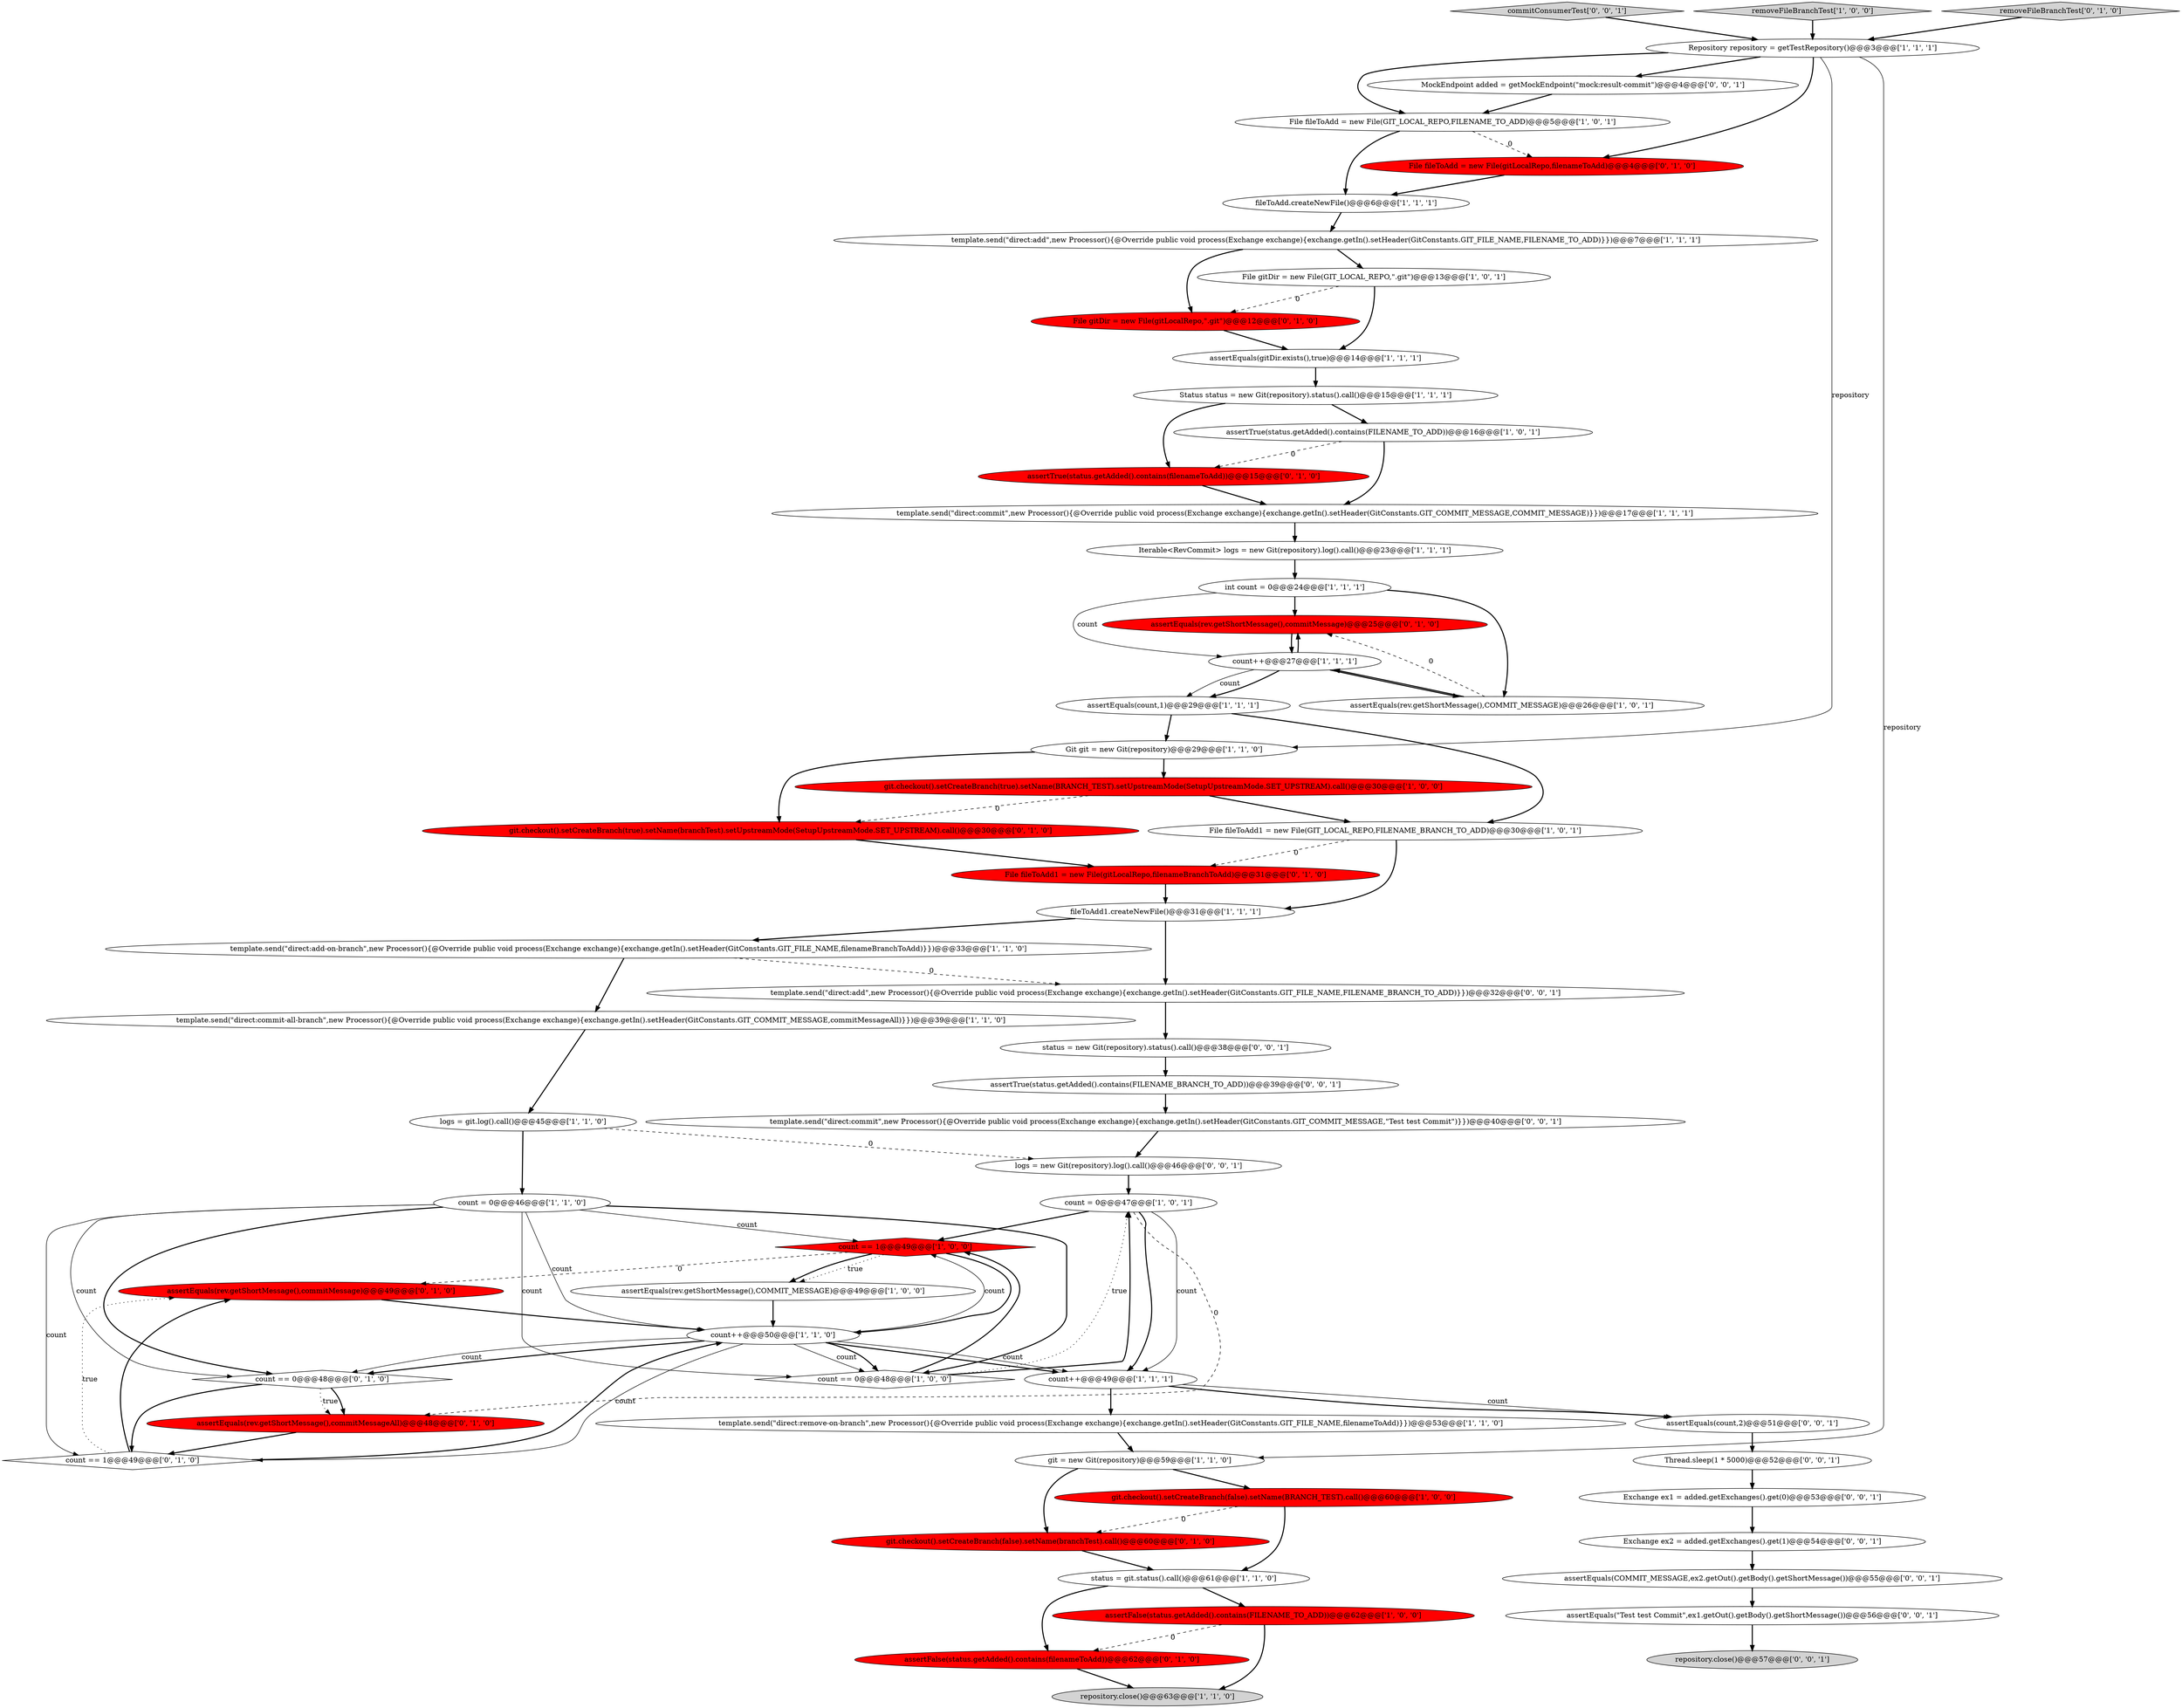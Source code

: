 digraph {
41 [style = filled, label = "File fileToAdd = new File(gitLocalRepo,filenameToAdd)@@@4@@@['0', '1', '0']", fillcolor = red, shape = ellipse image = "AAA1AAABBB2BBB"];
9 [style = filled, label = "template.send(\"direct:commit\",new Processor(){@Override public void process(Exchange exchange){exchange.getIn().setHeader(GitConstants.GIT_COMMIT_MESSAGE,COMMIT_MESSAGE)}})@@@17@@@['1', '1', '1']", fillcolor = white, shape = ellipse image = "AAA0AAABBB1BBB"];
12 [style = filled, label = "template.send(\"direct:add\",new Processor(){@Override public void process(Exchange exchange){exchange.getIn().setHeader(GitConstants.GIT_FILE_NAME,FILENAME_TO_ADD)}})@@@7@@@['1', '1', '1']", fillcolor = white, shape = ellipse image = "AAA0AAABBB1BBB"];
23 [style = filled, label = "status = git.status().call()@@@61@@@['1', '1', '0']", fillcolor = white, shape = ellipse image = "AAA0AAABBB1BBB"];
32 [style = filled, label = "Git git = new Git(repository)@@@29@@@['1', '1', '0']", fillcolor = white, shape = ellipse image = "AAA0AAABBB1BBB"];
47 [style = filled, label = "assertEquals(rev.getShortMessage(),commitMessage)@@@25@@@['0', '1', '0']", fillcolor = red, shape = ellipse image = "AAA1AAABBB2BBB"];
15 [style = filled, label = "count = 0@@@47@@@['1', '0', '1']", fillcolor = white, shape = ellipse image = "AAA0AAABBB1BBB"];
44 [style = filled, label = "assertFalse(status.getAdded().contains(filenameToAdd))@@@62@@@['0', '1', '0']", fillcolor = red, shape = ellipse image = "AAA1AAABBB2BBB"];
36 [style = filled, label = "assertEquals(rev.getShortMessage(),commitMessage)@@@49@@@['0', '1', '0']", fillcolor = red, shape = ellipse image = "AAA1AAABBB2BBB"];
50 [style = filled, label = "commitConsumerTest['0', '0', '1']", fillcolor = lightgray, shape = diamond image = "AAA0AAABBB3BBB"];
14 [style = filled, label = "Status status = new Git(repository).status().call()@@@15@@@['1', '1', '1']", fillcolor = white, shape = ellipse image = "AAA0AAABBB1BBB"];
24 [style = filled, label = "removeFileBranchTest['1', '0', '0']", fillcolor = lightgray, shape = diamond image = "AAA0AAABBB1BBB"];
6 [style = filled, label = "assertEquals(rev.getShortMessage(),COMMIT_MESSAGE)@@@49@@@['1', '0', '0']", fillcolor = white, shape = ellipse image = "AAA0AAABBB1BBB"];
18 [style = filled, label = "git = new Git(repository)@@@59@@@['1', '1', '0']", fillcolor = white, shape = ellipse image = "AAA0AAABBB1BBB"];
61 [style = filled, label = "Exchange ex2 = added.getExchanges().get(1)@@@54@@@['0', '0', '1']", fillcolor = white, shape = ellipse image = "AAA0AAABBB3BBB"];
49 [style = filled, label = "MockEndpoint added = getMockEndpoint(\"mock:result-commit\")@@@4@@@['0', '0', '1']", fillcolor = white, shape = ellipse image = "AAA0AAABBB3BBB"];
48 [style = filled, label = "logs = new Git(repository).log().call()@@@46@@@['0', '0', '1']", fillcolor = white, shape = ellipse image = "AAA0AAABBB3BBB"];
27 [style = filled, label = "template.send(\"direct:commit-all-branch\",new Processor(){@Override public void process(Exchange exchange){exchange.getIn().setHeader(GitConstants.GIT_COMMIT_MESSAGE,commitMessageAll)}})@@@39@@@['1', '1', '0']", fillcolor = white, shape = ellipse image = "AAA0AAABBB1BBB"];
51 [style = filled, label = "status = new Git(repository).status().call()@@@38@@@['0', '0', '1']", fillcolor = white, shape = ellipse image = "AAA0AAABBB3BBB"];
39 [style = filled, label = "git.checkout().setCreateBranch(true).setName(branchTest).setUpstreamMode(SetupUpstreamMode.SET_UPSTREAM).call()@@@30@@@['0', '1', '0']", fillcolor = red, shape = ellipse image = "AAA1AAABBB2BBB"];
4 [style = filled, label = "File gitDir = new File(GIT_LOCAL_REPO,\".git\")@@@13@@@['1', '0', '1']", fillcolor = white, shape = ellipse image = "AAA0AAABBB1BBB"];
53 [style = filled, label = "assertEquals(count,2)@@@51@@@['0', '0', '1']", fillcolor = white, shape = ellipse image = "AAA0AAABBB3BBB"];
22 [style = filled, label = "count++@@@50@@@['1', '1', '0']", fillcolor = white, shape = ellipse image = "AAA0AAABBB1BBB"];
57 [style = filled, label = "template.send(\"direct:add\",new Processor(){@Override public void process(Exchange exchange){exchange.getIn().setHeader(GitConstants.GIT_FILE_NAME,FILENAME_BRANCH_TO_ADD)}})@@@32@@@['0', '0', '1']", fillcolor = white, shape = ellipse image = "AAA0AAABBB3BBB"];
52 [style = filled, label = "Thread.sleep(1 * 5000)@@@52@@@['0', '0', '1']", fillcolor = white, shape = ellipse image = "AAA0AAABBB3BBB"];
60 [style = filled, label = "assertTrue(status.getAdded().contains(FILENAME_BRANCH_TO_ADD))@@@39@@@['0', '0', '1']", fillcolor = white, shape = ellipse image = "AAA0AAABBB3BBB"];
10 [style = filled, label = "template.send(\"direct:add-on-branch\",new Processor(){@Override public void process(Exchange exchange){exchange.getIn().setHeader(GitConstants.GIT_FILE_NAME,filenameBranchToAdd)}})@@@33@@@['1', '1', '0']", fillcolor = white, shape = ellipse image = "AAA0AAABBB1BBB"];
5 [style = filled, label = "File fileToAdd1 = new File(GIT_LOCAL_REPO,FILENAME_BRANCH_TO_ADD)@@@30@@@['1', '0', '1']", fillcolor = white, shape = ellipse image = "AAA0AAABBB1BBB"];
21 [style = filled, label = "assertEquals(gitDir.exists(),true)@@@14@@@['1', '1', '1']", fillcolor = white, shape = ellipse image = "AAA0AAABBB1BBB"];
26 [style = filled, label = "int count = 0@@@24@@@['1', '1', '1']", fillcolor = white, shape = ellipse image = "AAA0AAABBB1BBB"];
1 [style = filled, label = "template.send(\"direct:remove-on-branch\",new Processor(){@Override public void process(Exchange exchange){exchange.getIn().setHeader(GitConstants.GIT_FILE_NAME,filenameToAdd)}})@@@53@@@['1', '1', '0']", fillcolor = white, shape = ellipse image = "AAA0AAABBB1BBB"];
38 [style = filled, label = "count == 0@@@48@@@['0', '1', '0']", fillcolor = white, shape = diamond image = "AAA0AAABBB2BBB"];
58 [style = filled, label = "assertEquals(COMMIT_MESSAGE,ex2.getOut().getBody().getShortMessage())@@@55@@@['0', '0', '1']", fillcolor = white, shape = ellipse image = "AAA0AAABBB3BBB"];
28 [style = filled, label = "assertEquals(rev.getShortMessage(),COMMIT_MESSAGE)@@@26@@@['1', '0', '1']", fillcolor = white, shape = ellipse image = "AAA0AAABBB1BBB"];
7 [style = filled, label = "count++@@@49@@@['1', '1', '1']", fillcolor = white, shape = ellipse image = "AAA0AAABBB1BBB"];
29 [style = filled, label = "logs = git.log().call()@@@45@@@['1', '1', '0']", fillcolor = white, shape = ellipse image = "AAA0AAABBB1BBB"];
31 [style = filled, label = "repository.close()@@@63@@@['1', '1', '0']", fillcolor = lightgray, shape = ellipse image = "AAA0AAABBB1BBB"];
3 [style = filled, label = "Repository repository = getTestRepository()@@@3@@@['1', '1', '1']", fillcolor = white, shape = ellipse image = "AAA0AAABBB1BBB"];
16 [style = filled, label = "fileToAdd1.createNewFile()@@@31@@@['1', '1', '1']", fillcolor = white, shape = ellipse image = "AAA0AAABBB1BBB"];
45 [style = filled, label = "File gitDir = new File(gitLocalRepo,\".git\")@@@12@@@['0', '1', '0']", fillcolor = red, shape = ellipse image = "AAA1AAABBB2BBB"];
0 [style = filled, label = "git.checkout().setCreateBranch(false).setName(BRANCH_TEST).call()@@@60@@@['1', '0', '0']", fillcolor = red, shape = ellipse image = "AAA1AAABBB1BBB"];
13 [style = filled, label = "count == 1@@@49@@@['1', '0', '0']", fillcolor = red, shape = diamond image = "AAA1AAABBB1BBB"];
35 [style = filled, label = "count == 1@@@49@@@['0', '1', '0']", fillcolor = white, shape = diamond image = "AAA0AAABBB2BBB"];
34 [style = filled, label = "git.checkout().setCreateBranch(true).setName(BRANCH_TEST).setUpstreamMode(SetupUpstreamMode.SET_UPSTREAM).call()@@@30@@@['1', '0', '0']", fillcolor = red, shape = ellipse image = "AAA1AAABBB1BBB"];
42 [style = filled, label = "removeFileBranchTest['0', '1', '0']", fillcolor = lightgray, shape = diamond image = "AAA0AAABBB2BBB"];
43 [style = filled, label = "git.checkout().setCreateBranch(false).setName(branchTest).call()@@@60@@@['0', '1', '0']", fillcolor = red, shape = ellipse image = "AAA1AAABBB2BBB"];
20 [style = filled, label = "assertTrue(status.getAdded().contains(FILENAME_TO_ADD))@@@16@@@['1', '0', '1']", fillcolor = white, shape = ellipse image = "AAA0AAABBB1BBB"];
11 [style = filled, label = "assertEquals(count,1)@@@29@@@['1', '1', '1']", fillcolor = white, shape = ellipse image = "AAA0AAABBB1BBB"];
59 [style = filled, label = "assertEquals(\"Test test Commit\",ex1.getOut().getBody().getShortMessage())@@@56@@@['0', '0', '1']", fillcolor = white, shape = ellipse image = "AAA0AAABBB3BBB"];
8 [style = filled, label = "count == 0@@@48@@@['1', '0', '0']", fillcolor = white, shape = diamond image = "AAA0AAABBB1BBB"];
40 [style = filled, label = "assertEquals(rev.getShortMessage(),commitMessageAll)@@@48@@@['0', '1', '0']", fillcolor = red, shape = ellipse image = "AAA1AAABBB2BBB"];
17 [style = filled, label = "count++@@@27@@@['1', '1', '1']", fillcolor = white, shape = ellipse image = "AAA0AAABBB1BBB"];
25 [style = filled, label = "count = 0@@@46@@@['1', '1', '0']", fillcolor = white, shape = ellipse image = "AAA0AAABBB1BBB"];
33 [style = filled, label = "Iterable<RevCommit> logs = new Git(repository).log().call()@@@23@@@['1', '1', '1']", fillcolor = white, shape = ellipse image = "AAA0AAABBB1BBB"];
19 [style = filled, label = "File fileToAdd = new File(GIT_LOCAL_REPO,FILENAME_TO_ADD)@@@5@@@['1', '0', '1']", fillcolor = white, shape = ellipse image = "AAA0AAABBB1BBB"];
30 [style = filled, label = "fileToAdd.createNewFile()@@@6@@@['1', '1', '1']", fillcolor = white, shape = ellipse image = "AAA0AAABBB1BBB"];
55 [style = filled, label = "repository.close()@@@57@@@['0', '0', '1']", fillcolor = lightgray, shape = ellipse image = "AAA0AAABBB3BBB"];
56 [style = filled, label = "template.send(\"direct:commit\",new Processor(){@Override public void process(Exchange exchange){exchange.getIn().setHeader(GitConstants.GIT_COMMIT_MESSAGE,\"Test test Commit\")}})@@@40@@@['0', '0', '1']", fillcolor = white, shape = ellipse image = "AAA0AAABBB3BBB"];
37 [style = filled, label = "File fileToAdd1 = new File(gitLocalRepo,filenameBranchToAdd)@@@31@@@['0', '1', '0']", fillcolor = red, shape = ellipse image = "AAA1AAABBB2BBB"];
2 [style = filled, label = "assertFalse(status.getAdded().contains(FILENAME_TO_ADD))@@@62@@@['1', '0', '0']", fillcolor = red, shape = ellipse image = "AAA1AAABBB1BBB"];
46 [style = filled, label = "assertTrue(status.getAdded().contains(filenameToAdd))@@@15@@@['0', '1', '0']", fillcolor = red, shape = ellipse image = "AAA1AAABBB2BBB"];
54 [style = filled, label = "Exchange ex1 = added.getExchanges().get(0)@@@53@@@['0', '0', '1']", fillcolor = white, shape = ellipse image = "AAA0AAABBB3BBB"];
25->13 [style = solid, label="count"];
12->45 [style = bold, label=""];
20->9 [style = bold, label=""];
6->22 [style = bold, label=""];
22->8 [style = solid, label="count"];
22->13 [style = solid, label="count"];
7->53 [style = solid, label="count"];
32->34 [style = bold, label=""];
15->40 [style = dashed, label="0"];
43->23 [style = bold, label=""];
22->8 [style = bold, label=""];
20->46 [style = dashed, label="0"];
3->19 [style = bold, label=""];
14->46 [style = bold, label=""];
42->3 [style = bold, label=""];
58->59 [style = bold, label=""];
13->22 [style = bold, label=""];
26->28 [style = bold, label=""];
18->0 [style = bold, label=""];
38->40 [style = dotted, label="true"];
14->20 [style = bold, label=""];
3->32 [style = solid, label="repository"];
2->31 [style = bold, label=""];
23->44 [style = bold, label=""];
26->17 [style = solid, label="count"];
13->6 [style = dotted, label="true"];
15->13 [style = bold, label=""];
7->1 [style = bold, label=""];
57->51 [style = bold, label=""];
9->33 [style = bold, label=""];
53->52 [style = bold, label=""];
28->47 [style = dashed, label="0"];
26->47 [style = bold, label=""];
4->21 [style = bold, label=""];
50->3 [style = bold, label=""];
25->35 [style = solid, label="count"];
22->7 [style = bold, label=""];
25->38 [style = solid, label="count"];
22->38 [style = bold, label=""];
41->30 [style = bold, label=""];
51->60 [style = bold, label=""];
0->23 [style = bold, label=""];
25->8 [style = solid, label="count"];
56->48 [style = bold, label=""];
59->55 [style = bold, label=""];
45->21 [style = bold, label=""];
27->29 [style = bold, label=""];
38->35 [style = bold, label=""];
54->61 [style = bold, label=""];
24->3 [style = bold, label=""];
37->16 [style = bold, label=""];
22->35 [style = solid, label="count"];
5->37 [style = dashed, label="0"];
52->54 [style = bold, label=""];
60->56 [style = bold, label=""];
25->38 [style = bold, label=""];
39->37 [style = bold, label=""];
10->57 [style = dashed, label="0"];
3->18 [style = solid, label="repository"];
46->9 [style = bold, label=""];
8->15 [style = bold, label=""];
40->35 [style = bold, label=""];
25->22 [style = solid, label="count"];
8->15 [style = dotted, label="true"];
11->32 [style = bold, label=""];
0->43 [style = dashed, label="0"];
19->41 [style = dashed, label="0"];
33->26 [style = bold, label=""];
29->48 [style = dashed, label="0"];
5->16 [style = bold, label=""];
4->45 [style = dashed, label="0"];
11->5 [style = bold, label=""];
15->7 [style = solid, label="count"];
30->12 [style = bold, label=""];
34->39 [style = dashed, label="0"];
3->41 [style = bold, label=""];
49->19 [style = bold, label=""];
28->17 [style = bold, label=""];
32->39 [style = bold, label=""];
2->44 [style = dashed, label="0"];
23->2 [style = bold, label=""];
13->6 [style = bold, label=""];
38->40 [style = bold, label=""];
44->31 [style = bold, label=""];
8->13 [style = bold, label=""];
21->14 [style = bold, label=""];
13->36 [style = dashed, label="0"];
15->7 [style = bold, label=""];
16->10 [style = bold, label=""];
34->5 [style = bold, label=""];
10->27 [style = bold, label=""];
17->47 [style = bold, label=""];
35->22 [style = bold, label=""];
35->36 [style = dotted, label="true"];
29->25 [style = bold, label=""];
1->18 [style = bold, label=""];
61->58 [style = bold, label=""];
17->11 [style = bold, label=""];
17->11 [style = solid, label="count"];
17->28 [style = bold, label=""];
18->43 [style = bold, label=""];
12->4 [style = bold, label=""];
16->57 [style = bold, label=""];
48->15 [style = bold, label=""];
25->8 [style = bold, label=""];
3->49 [style = bold, label=""];
47->17 [style = bold, label=""];
35->36 [style = bold, label=""];
22->7 [style = solid, label="count"];
22->38 [style = solid, label="count"];
7->53 [style = bold, label=""];
19->30 [style = bold, label=""];
36->22 [style = bold, label=""];
}
